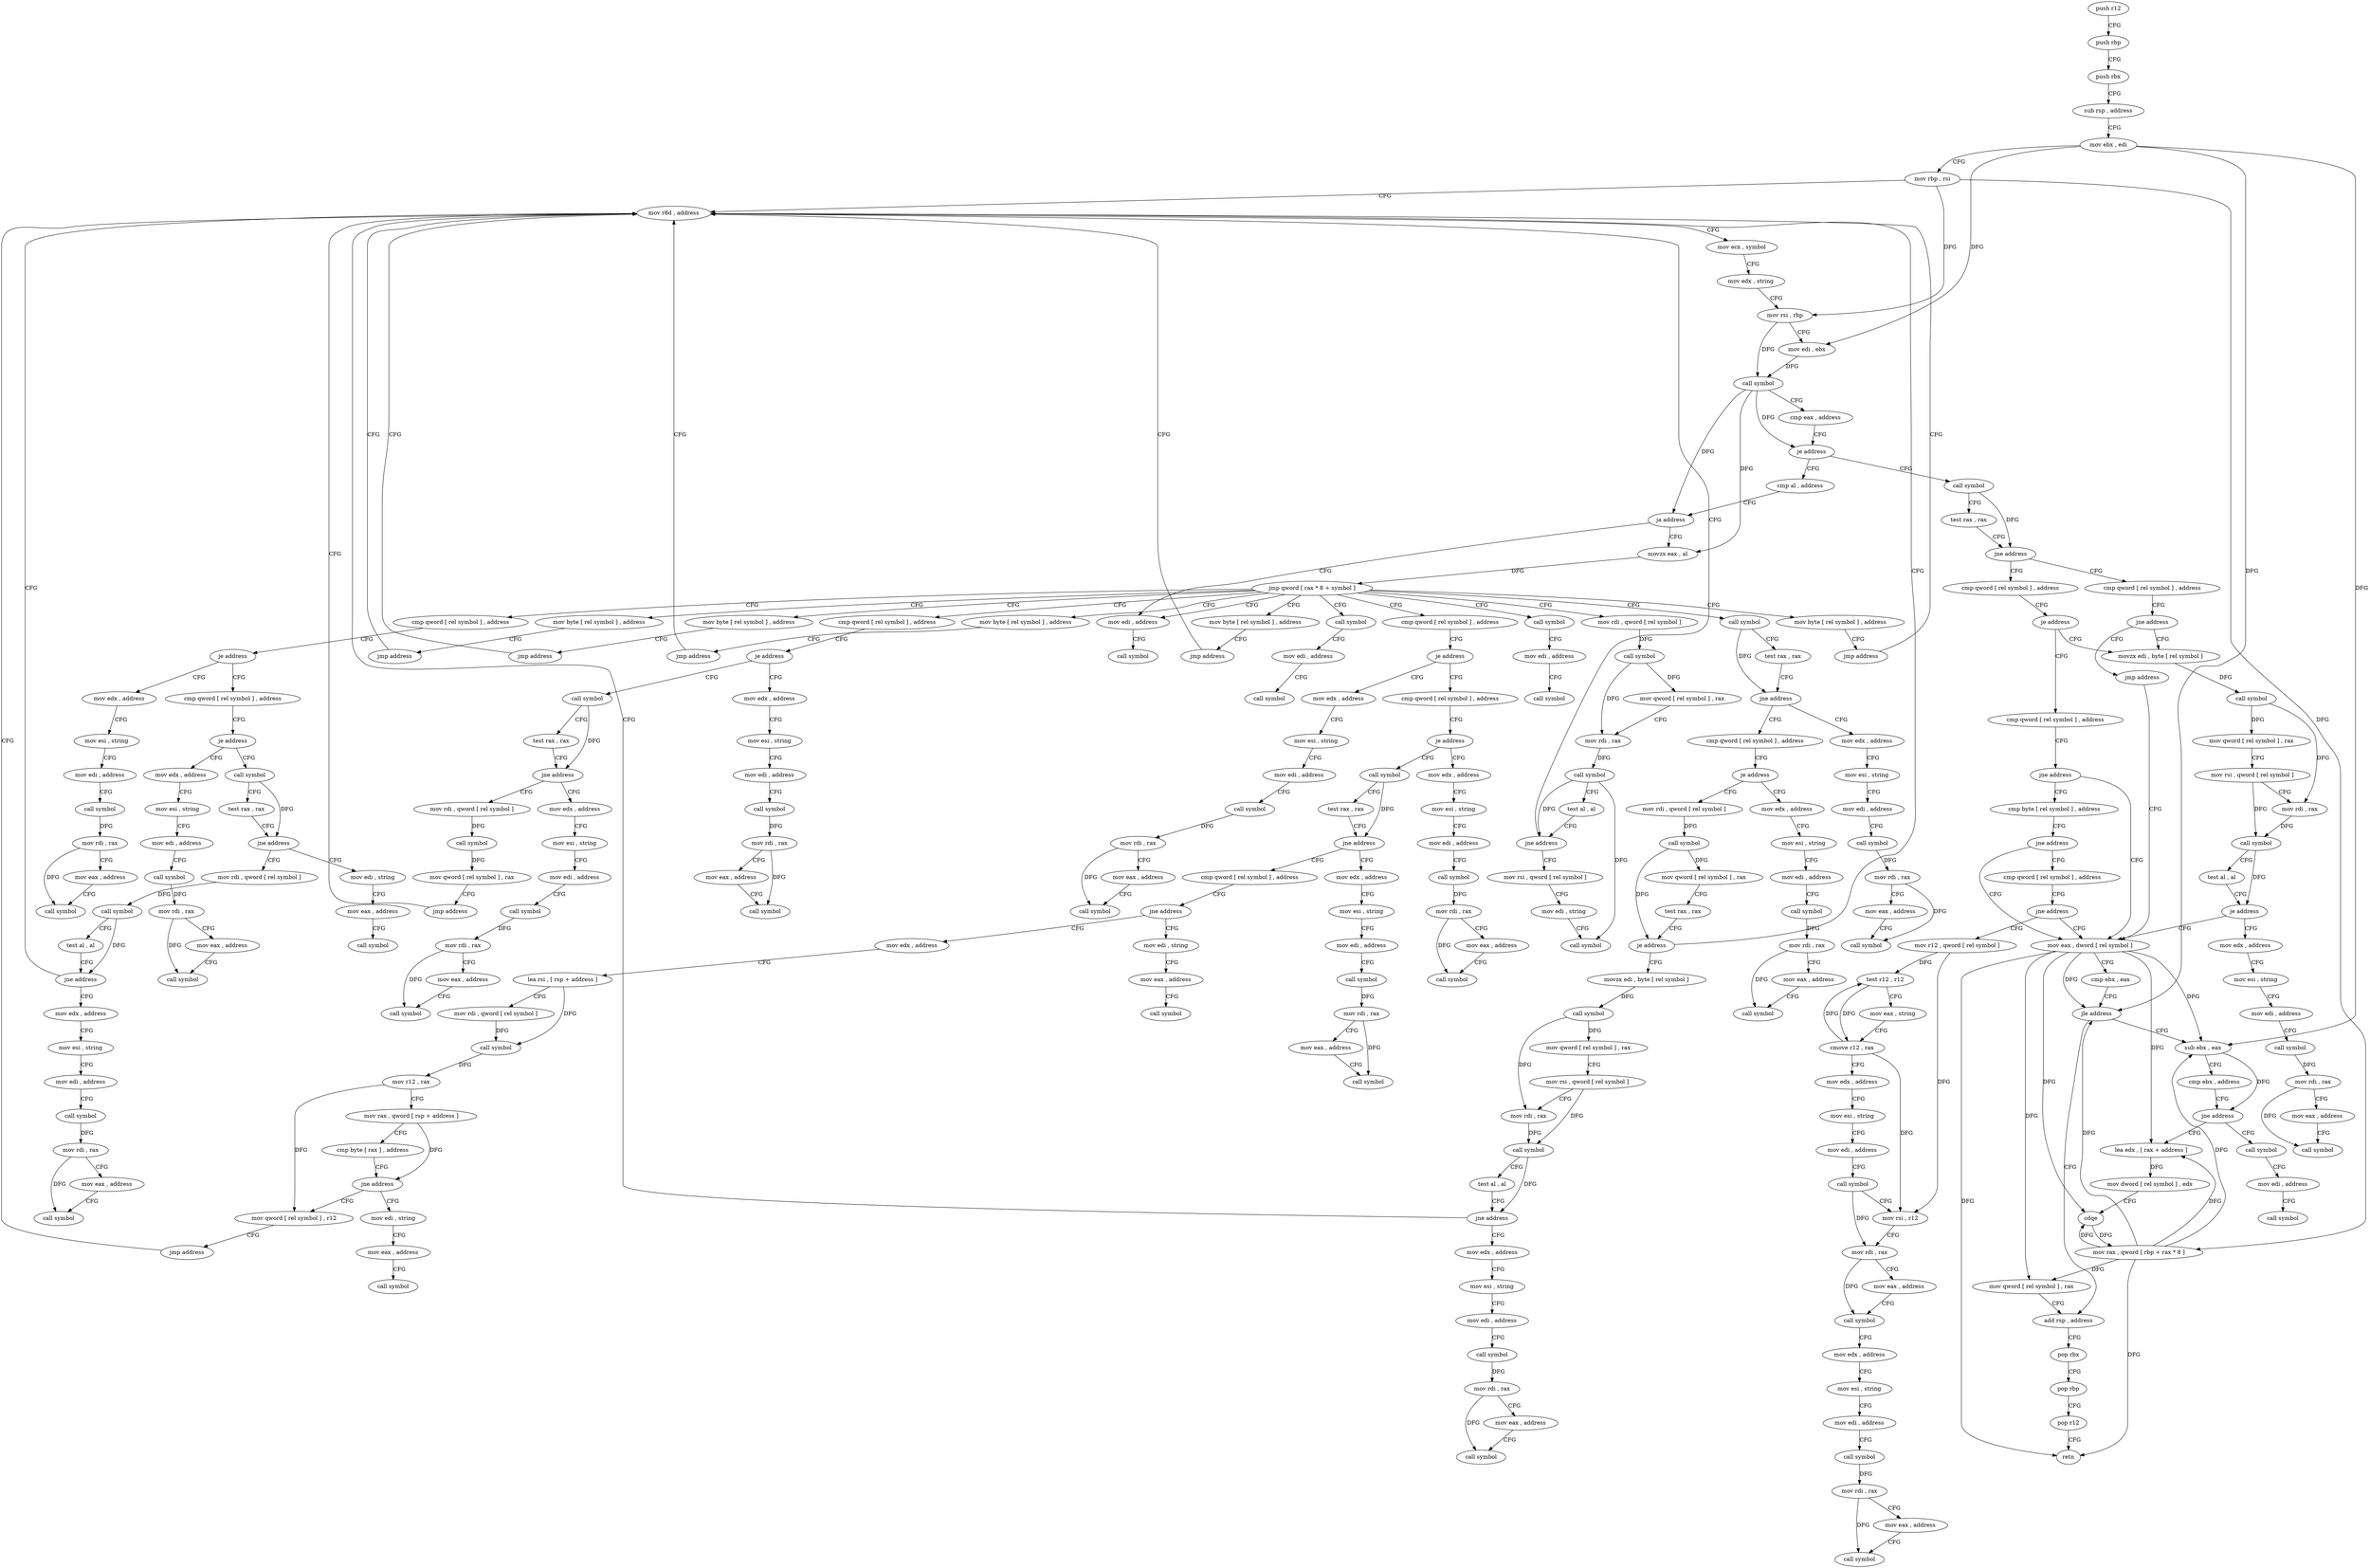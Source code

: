 digraph "func" {
"4216164" [label = "push r12" ]
"4216166" [label = "push rbp" ]
"4216167" [label = "push rbx" ]
"4216168" [label = "sub rsp , address" ]
"4216172" [label = "mov ebx , edi" ]
"4216174" [label = "mov rbp , rsi" ]
"4216177" [label = "mov r8d , address" ]
"4217091" [label = "call symbol" ]
"4217096" [label = "test rax , rax" ]
"4217099" [label = "jne address" ]
"4217327" [label = "cmp qword [ rel symbol ] , address" ]
"4217105" [label = "cmp qword [ rel symbol ] , address" ]
"4216212" [label = "cmp al , address" ]
"4216214" [label = "ja address" ]
"4217081" [label = "mov edi , address" ]
"4216220" [label = "movzx eax , al" ]
"4217335" [label = "jne address" ]
"4217115" [label = "movzx edi , byte [ rel symbol ]" ]
"4217341" [label = "jmp address" ]
"4217113" [label = "je address" ]
"4217210" [label = "cmp qword [ rel symbol ] , address" ]
"4217086" [label = "call symbol" ]
"4216223" [label = "jmp qword [ rax * 8 + symbol ]" ]
"4216230" [label = "call symbol" ]
"4216245" [label = "call symbol" ]
"4216260" [label = "mov rdi , qword [ rel symbol ]" ]
"4216313" [label = "call symbol" ]
"4216516" [label = "cmp qword [ rel symbol ] , address" ]
"4216687" [label = "cmp qword [ rel symbol ] , address" ]
"4216909" [label = "cmp qword [ rel symbol ] , address" ]
"4217021" [label = "mov byte [ rel symbol ] , address" ]
"4217033" [label = "mov byte [ rel symbol ] , address" ]
"4217045" [label = "mov byte [ rel symbol ] , address" ]
"4217057" [label = "mov byte [ rel symbol ] , address" ]
"4217069" [label = "mov byte [ rel symbol ] , address" ]
"4217122" [label = "call symbol" ]
"4217127" [label = "mov qword [ rel symbol ] , rax" ]
"4217134" [label = "mov rsi , qword [ rel symbol ]" ]
"4217141" [label = "mov rdi , rax" ]
"4217144" [label = "call symbol" ]
"4217149" [label = "test al , al" ]
"4217151" [label = "je address" ]
"4217346" [label = "mov edx , address" ]
"4217157" [label = "mov eax , dword [ rel symbol ]" ]
"4217218" [label = "jne address" ]
"4217220" [label = "cmp byte [ rel symbol ] , address" ]
"4216235" [label = "mov edi , address" ]
"4216240" [label = "call symbol" ]
"4216250" [label = "mov edi , address" ]
"4216255" [label = "call symbol" ]
"4216267" [label = "call symbol" ]
"4216272" [label = "mov qword [ rel symbol ] , rax" ]
"4216279" [label = "mov rdi , rax" ]
"4216282" [label = "call symbol" ]
"4216287" [label = "test al , al" ]
"4216289" [label = "jne address" ]
"4216291" [label = "mov rsi , qword [ rel symbol ]" ]
"4216318" [label = "test rax , rax" ]
"4216321" [label = "jne address" ]
"4216478" [label = "mov edx , address" ]
"4216327" [label = "cmp qword [ rel symbol ] , address" ]
"4216524" [label = "je address" ]
"4216559" [label = "cmp qword [ rel symbol ] , address" ]
"4216526" [label = "mov edx , address" ]
"4216695" [label = "je address" ]
"4216730" [label = "cmp qword [ rel symbol ] , address" ]
"4216697" [label = "mov edx , address" ]
"4216917" [label = "je address" ]
"4216952" [label = "call symbol" ]
"4216919" [label = "mov edx , address" ]
"4217028" [label = "jmp address" ]
"4217040" [label = "jmp address" ]
"4217052" [label = "jmp address" ]
"4217064" [label = "jmp address" ]
"4217076" [label = "jmp address" ]
"4217351" [label = "mov esi , string" ]
"4217356" [label = "mov edi , address" ]
"4217361" [label = "call symbol" ]
"4217366" [label = "mov rdi , rax" ]
"4217369" [label = "mov eax , address" ]
"4217374" [label = "call symbol" ]
"4217163" [label = "cmp ebx , eax" ]
"4217165" [label = "jle address" ]
"4217201" [label = "add rsp , address" ]
"4217167" [label = "sub ebx , eax" ]
"4217227" [label = "jne address" ]
"4217229" [label = "cmp qword [ rel symbol ] , address" ]
"4216183" [label = "mov ecx , symbol" ]
"4216188" [label = "mov edx , string" ]
"4216193" [label = "mov rsi , rbp" ]
"4216196" [label = "mov edi , ebx" ]
"4216198" [label = "call symbol" ]
"4216203" [label = "cmp eax , address" ]
"4216206" [label = "je address" ]
"4216298" [label = "mov edi , string" ]
"4216303" [label = "call symbol" ]
"4216483" [label = "mov esi , string" ]
"4216488" [label = "mov edi , address" ]
"4216493" [label = "call symbol" ]
"4216498" [label = "mov rdi , rax" ]
"4216501" [label = "mov eax , address" ]
"4216506" [label = "call symbol" ]
"4216335" [label = "je address" ]
"4216370" [label = "mov rdi , qword [ rel symbol ]" ]
"4216337" [label = "mov edx , address" ]
"4216567" [label = "je address" ]
"4216602" [label = "call symbol" ]
"4216569" [label = "mov edx , address" ]
"4216531" [label = "mov esi , string" ]
"4216536" [label = "mov edi , address" ]
"4216541" [label = "call symbol" ]
"4216546" [label = "mov rdi , rax" ]
"4216549" [label = "mov eax , address" ]
"4216554" [label = "call symbol" ]
"4216738" [label = "je address" ]
"4216773" [label = "call symbol" ]
"4216740" [label = "mov edx , address" ]
"4216702" [label = "mov esi , string" ]
"4216707" [label = "mov edi , address" ]
"4216712" [label = "call symbol" ]
"4216717" [label = "mov rdi , rax" ]
"4216720" [label = "mov eax , address" ]
"4216725" [label = "call symbol" ]
"4216957" [label = "test rax , rax" ]
"4216960" [label = "jne address" ]
"4216986" [label = "mov edx , address" ]
"4216962" [label = "mov rdi , qword [ rel symbol ]" ]
"4216924" [label = "mov esi , string" ]
"4216929" [label = "mov edi , address" ]
"4216934" [label = "call symbol" ]
"4216939" [label = "mov rdi , rax" ]
"4216942" [label = "mov eax , address" ]
"4216947" [label = "call symbol" ]
"4217205" [label = "pop rbx" ]
"4217206" [label = "pop rbp" ]
"4217207" [label = "pop r12" ]
"4217209" [label = "retn" ]
"4217169" [label = "cmp ebx , address" ]
"4217172" [label = "jne address" ]
"4217384" [label = "call symbol" ]
"4217178" [label = "lea edx , [ rax + address ]" ]
"4217237" [label = "jne address" ]
"4217239" [label = "mov r12 , qword [ rel symbol ]" ]
"4216377" [label = "call symbol" ]
"4216382" [label = "mov qword [ rel symbol ] , rax" ]
"4216389" [label = "test rax , rax" ]
"4216392" [label = "je address" ]
"4216398" [label = "movzx edi , byte [ rel symbol ]" ]
"4216342" [label = "mov esi , string" ]
"4216347" [label = "mov edi , address" ]
"4216352" [label = "call symbol" ]
"4216357" [label = "mov rdi , rax" ]
"4216360" [label = "mov eax , address" ]
"4216365" [label = "call symbol" ]
"4216607" [label = "test rax , rax" ]
"4216610" [label = "jne address" ]
"4216670" [label = "mov edi , string" ]
"4216612" [label = "mov rdi , qword [ rel symbol ]" ]
"4216574" [label = "mov esi , string" ]
"4216579" [label = "mov edi , address" ]
"4216584" [label = "call symbol" ]
"4216589" [label = "mov rdi , rax" ]
"4216592" [label = "mov eax , address" ]
"4216597" [label = "call symbol" ]
"4216778" [label = "test rax , rax" ]
"4216781" [label = "jne address" ]
"4216840" [label = "mov edx , address" ]
"4216783" [label = "cmp qword [ rel symbol ] , address" ]
"4216745" [label = "mov esi , string" ]
"4216750" [label = "mov edi , address" ]
"4216755" [label = "call symbol" ]
"4216760" [label = "mov rdi , rax" ]
"4216763" [label = "mov eax , address" ]
"4216768" [label = "call symbol" ]
"4216991" [label = "mov esi , string" ]
"4216996" [label = "mov edi , address" ]
"4217001" [label = "call symbol" ]
"4217006" [label = "mov rdi , rax" ]
"4217009" [label = "mov eax , address" ]
"4217014" [label = "call symbol" ]
"4216969" [label = "call symbol" ]
"4216974" [label = "mov qword [ rel symbol ] , rax" ]
"4216981" [label = "jmp address" ]
"4217389" [label = "mov edi , address" ]
"4217394" [label = "call symbol" ]
"4217181" [label = "mov dword [ rel symbol ] , edx" ]
"4217187" [label = "cdqe" ]
"4217189" [label = "mov rax , qword [ rbp + rax * 8 ]" ]
"4217194" [label = "mov qword [ rel symbol ] , rax" ]
"4217246" [label = "test r12 , r12" ]
"4217249" [label = "mov eax , string" ]
"4217254" [label = "cmove r12 , rax" ]
"4217258" [label = "mov edx , address" ]
"4217263" [label = "mov esi , string" ]
"4217268" [label = "mov edi , address" ]
"4217273" [label = "call symbol" ]
"4217278" [label = "mov rsi , r12" ]
"4217281" [label = "mov rdi , rax" ]
"4217284" [label = "mov eax , address" ]
"4217289" [label = "call symbol" ]
"4217294" [label = "mov edx , address" ]
"4217299" [label = "mov esi , string" ]
"4217304" [label = "mov edi , address" ]
"4217309" [label = "call symbol" ]
"4217314" [label = "mov rdi , rax" ]
"4217317" [label = "mov eax , address" ]
"4217322" [label = "call symbol" ]
"4216405" [label = "call symbol" ]
"4216410" [label = "mov qword [ rel symbol ] , rax" ]
"4216417" [label = "mov rsi , qword [ rel symbol ]" ]
"4216424" [label = "mov rdi , rax" ]
"4216427" [label = "call symbol" ]
"4216432" [label = "test al , al" ]
"4216434" [label = "jne address" ]
"4216440" [label = "mov edx , address" ]
"4216675" [label = "mov eax , address" ]
"4216680" [label = "call symbol" ]
"4216619" [label = "call symbol" ]
"4216624" [label = "test al , al" ]
"4216626" [label = "jne address" ]
"4216632" [label = "mov edx , address" ]
"4216845" [label = "mov esi , string" ]
"4216850" [label = "mov edi , address" ]
"4216855" [label = "call symbol" ]
"4216860" [label = "mov rdi , rax" ]
"4216863" [label = "mov eax , address" ]
"4216868" [label = "call symbol" ]
"4216791" [label = "jne address" ]
"4216875" [label = "mov edi , string" ]
"4216793" [label = "mov edx , address" ]
"4216445" [label = "mov esi , string" ]
"4216450" [label = "mov edi , address" ]
"4216455" [label = "call symbol" ]
"4216460" [label = "mov rdi , rax" ]
"4216463" [label = "mov eax , address" ]
"4216468" [label = "call symbol" ]
"4216637" [label = "mov esi , string" ]
"4216642" [label = "mov edi , address" ]
"4216647" [label = "call symbol" ]
"4216652" [label = "mov rdi , rax" ]
"4216655" [label = "mov eax , address" ]
"4216660" [label = "call symbol" ]
"4216880" [label = "mov eax , address" ]
"4216885" [label = "call symbol" ]
"4216798" [label = "lea rsi , [ rsp + address ]" ]
"4216803" [label = "mov rdi , qword [ rel symbol ]" ]
"4216810" [label = "call symbol" ]
"4216815" [label = "mov r12 , rax" ]
"4216818" [label = "mov rax , qword [ rsp + address ]" ]
"4216823" [label = "cmp byte [ rax ] , address" ]
"4216826" [label = "jne address" ]
"4216892" [label = "mov edi , string" ]
"4216828" [label = "mov qword [ rel symbol ] , r12" ]
"4216897" [label = "mov eax , address" ]
"4216902" [label = "call symbol" ]
"4216835" [label = "jmp address" ]
"4216164" -> "4216166" [ label = "CFG" ]
"4216166" -> "4216167" [ label = "CFG" ]
"4216167" -> "4216168" [ label = "CFG" ]
"4216168" -> "4216172" [ label = "CFG" ]
"4216172" -> "4216174" [ label = "CFG" ]
"4216172" -> "4216196" [ label = "DFG" ]
"4216172" -> "4217165" [ label = "DFG" ]
"4216172" -> "4217167" [ label = "DFG" ]
"4216174" -> "4216177" [ label = "CFG" ]
"4216174" -> "4216193" [ label = "DFG" ]
"4216174" -> "4217189" [ label = "DFG" ]
"4216177" -> "4216183" [ label = "CFG" ]
"4217091" -> "4217096" [ label = "CFG" ]
"4217091" -> "4217099" [ label = "DFG" ]
"4217096" -> "4217099" [ label = "CFG" ]
"4217099" -> "4217327" [ label = "CFG" ]
"4217099" -> "4217105" [ label = "CFG" ]
"4217327" -> "4217335" [ label = "CFG" ]
"4217105" -> "4217113" [ label = "CFG" ]
"4216212" -> "4216214" [ label = "CFG" ]
"4216214" -> "4217081" [ label = "CFG" ]
"4216214" -> "4216220" [ label = "CFG" ]
"4217081" -> "4217086" [ label = "CFG" ]
"4216220" -> "4216223" [ label = "DFG" ]
"4217335" -> "4217115" [ label = "CFG" ]
"4217335" -> "4217341" [ label = "CFG" ]
"4217115" -> "4217122" [ label = "DFG" ]
"4217341" -> "4217157" [ label = "CFG" ]
"4217113" -> "4217210" [ label = "CFG" ]
"4217113" -> "4217115" [ label = "CFG" ]
"4217210" -> "4217218" [ label = "CFG" ]
"4216223" -> "4216230" [ label = "CFG" ]
"4216223" -> "4216245" [ label = "CFG" ]
"4216223" -> "4216260" [ label = "CFG" ]
"4216223" -> "4216313" [ label = "CFG" ]
"4216223" -> "4216516" [ label = "CFG" ]
"4216223" -> "4216687" [ label = "CFG" ]
"4216223" -> "4216909" [ label = "CFG" ]
"4216223" -> "4217021" [ label = "CFG" ]
"4216223" -> "4217033" [ label = "CFG" ]
"4216223" -> "4217045" [ label = "CFG" ]
"4216223" -> "4217057" [ label = "CFG" ]
"4216223" -> "4217069" [ label = "CFG" ]
"4216223" -> "4217081" [ label = "CFG" ]
"4216230" -> "4216235" [ label = "CFG" ]
"4216245" -> "4216250" [ label = "CFG" ]
"4216260" -> "4216267" [ label = "DFG" ]
"4216313" -> "4216318" [ label = "CFG" ]
"4216313" -> "4216321" [ label = "DFG" ]
"4216516" -> "4216524" [ label = "CFG" ]
"4216687" -> "4216695" [ label = "CFG" ]
"4216909" -> "4216917" [ label = "CFG" ]
"4217021" -> "4217028" [ label = "CFG" ]
"4217033" -> "4217040" [ label = "CFG" ]
"4217045" -> "4217052" [ label = "CFG" ]
"4217057" -> "4217064" [ label = "CFG" ]
"4217069" -> "4217076" [ label = "CFG" ]
"4217122" -> "4217127" [ label = "DFG" ]
"4217122" -> "4217141" [ label = "DFG" ]
"4217127" -> "4217134" [ label = "CFG" ]
"4217134" -> "4217141" [ label = "CFG" ]
"4217134" -> "4217144" [ label = "DFG" ]
"4217141" -> "4217144" [ label = "DFG" ]
"4217144" -> "4217149" [ label = "CFG" ]
"4217144" -> "4217151" [ label = "DFG" ]
"4217149" -> "4217151" [ label = "CFG" ]
"4217151" -> "4217346" [ label = "CFG" ]
"4217151" -> "4217157" [ label = "CFG" ]
"4217346" -> "4217351" [ label = "CFG" ]
"4217157" -> "4217163" [ label = "CFG" ]
"4217157" -> "4217165" [ label = "DFG" ]
"4217157" -> "4217209" [ label = "DFG" ]
"4217157" -> "4217167" [ label = "DFG" ]
"4217157" -> "4217178" [ label = "DFG" ]
"4217157" -> "4217187" [ label = "DFG" ]
"4217157" -> "4217194" [ label = "DFG" ]
"4217218" -> "4217157" [ label = "CFG" ]
"4217218" -> "4217220" [ label = "CFG" ]
"4217220" -> "4217227" [ label = "CFG" ]
"4216235" -> "4216240" [ label = "CFG" ]
"4216250" -> "4216255" [ label = "CFG" ]
"4216267" -> "4216272" [ label = "DFG" ]
"4216267" -> "4216279" [ label = "DFG" ]
"4216272" -> "4216279" [ label = "CFG" ]
"4216279" -> "4216282" [ label = "DFG" ]
"4216282" -> "4216287" [ label = "CFG" ]
"4216282" -> "4216289" [ label = "DFG" ]
"4216282" -> "4216303" [ label = "DFG" ]
"4216287" -> "4216289" [ label = "CFG" ]
"4216289" -> "4216177" [ label = "CFG" ]
"4216289" -> "4216291" [ label = "CFG" ]
"4216291" -> "4216298" [ label = "CFG" ]
"4216318" -> "4216321" [ label = "CFG" ]
"4216321" -> "4216478" [ label = "CFG" ]
"4216321" -> "4216327" [ label = "CFG" ]
"4216478" -> "4216483" [ label = "CFG" ]
"4216327" -> "4216335" [ label = "CFG" ]
"4216524" -> "4216559" [ label = "CFG" ]
"4216524" -> "4216526" [ label = "CFG" ]
"4216559" -> "4216567" [ label = "CFG" ]
"4216526" -> "4216531" [ label = "CFG" ]
"4216695" -> "4216730" [ label = "CFG" ]
"4216695" -> "4216697" [ label = "CFG" ]
"4216730" -> "4216738" [ label = "CFG" ]
"4216697" -> "4216702" [ label = "CFG" ]
"4216917" -> "4216952" [ label = "CFG" ]
"4216917" -> "4216919" [ label = "CFG" ]
"4216952" -> "4216957" [ label = "CFG" ]
"4216952" -> "4216960" [ label = "DFG" ]
"4216919" -> "4216924" [ label = "CFG" ]
"4217028" -> "4216177" [ label = "CFG" ]
"4217040" -> "4216177" [ label = "CFG" ]
"4217052" -> "4216177" [ label = "CFG" ]
"4217064" -> "4216177" [ label = "CFG" ]
"4217076" -> "4216177" [ label = "CFG" ]
"4217351" -> "4217356" [ label = "CFG" ]
"4217356" -> "4217361" [ label = "CFG" ]
"4217361" -> "4217366" [ label = "DFG" ]
"4217366" -> "4217369" [ label = "CFG" ]
"4217366" -> "4217374" [ label = "DFG" ]
"4217369" -> "4217374" [ label = "CFG" ]
"4217163" -> "4217165" [ label = "CFG" ]
"4217165" -> "4217201" [ label = "CFG" ]
"4217165" -> "4217167" [ label = "CFG" ]
"4217201" -> "4217205" [ label = "CFG" ]
"4217167" -> "4217169" [ label = "CFG" ]
"4217167" -> "4217172" [ label = "DFG" ]
"4217227" -> "4217157" [ label = "CFG" ]
"4217227" -> "4217229" [ label = "CFG" ]
"4217229" -> "4217237" [ label = "CFG" ]
"4216183" -> "4216188" [ label = "CFG" ]
"4216188" -> "4216193" [ label = "CFG" ]
"4216193" -> "4216196" [ label = "CFG" ]
"4216193" -> "4216198" [ label = "DFG" ]
"4216196" -> "4216198" [ label = "DFG" ]
"4216198" -> "4216203" [ label = "CFG" ]
"4216198" -> "4216206" [ label = "DFG" ]
"4216198" -> "4216214" [ label = "DFG" ]
"4216198" -> "4216220" [ label = "DFG" ]
"4216203" -> "4216206" [ label = "CFG" ]
"4216206" -> "4217091" [ label = "CFG" ]
"4216206" -> "4216212" [ label = "CFG" ]
"4216298" -> "4216303" [ label = "CFG" ]
"4216483" -> "4216488" [ label = "CFG" ]
"4216488" -> "4216493" [ label = "CFG" ]
"4216493" -> "4216498" [ label = "DFG" ]
"4216498" -> "4216501" [ label = "CFG" ]
"4216498" -> "4216506" [ label = "DFG" ]
"4216501" -> "4216506" [ label = "CFG" ]
"4216335" -> "4216370" [ label = "CFG" ]
"4216335" -> "4216337" [ label = "CFG" ]
"4216370" -> "4216377" [ label = "DFG" ]
"4216337" -> "4216342" [ label = "CFG" ]
"4216567" -> "4216602" [ label = "CFG" ]
"4216567" -> "4216569" [ label = "CFG" ]
"4216602" -> "4216607" [ label = "CFG" ]
"4216602" -> "4216610" [ label = "DFG" ]
"4216569" -> "4216574" [ label = "CFG" ]
"4216531" -> "4216536" [ label = "CFG" ]
"4216536" -> "4216541" [ label = "CFG" ]
"4216541" -> "4216546" [ label = "DFG" ]
"4216546" -> "4216549" [ label = "CFG" ]
"4216546" -> "4216554" [ label = "DFG" ]
"4216549" -> "4216554" [ label = "CFG" ]
"4216738" -> "4216773" [ label = "CFG" ]
"4216738" -> "4216740" [ label = "CFG" ]
"4216773" -> "4216778" [ label = "CFG" ]
"4216773" -> "4216781" [ label = "DFG" ]
"4216740" -> "4216745" [ label = "CFG" ]
"4216702" -> "4216707" [ label = "CFG" ]
"4216707" -> "4216712" [ label = "CFG" ]
"4216712" -> "4216717" [ label = "DFG" ]
"4216717" -> "4216720" [ label = "CFG" ]
"4216717" -> "4216725" [ label = "DFG" ]
"4216720" -> "4216725" [ label = "CFG" ]
"4216957" -> "4216960" [ label = "CFG" ]
"4216960" -> "4216986" [ label = "CFG" ]
"4216960" -> "4216962" [ label = "CFG" ]
"4216986" -> "4216991" [ label = "CFG" ]
"4216962" -> "4216969" [ label = "DFG" ]
"4216924" -> "4216929" [ label = "CFG" ]
"4216929" -> "4216934" [ label = "CFG" ]
"4216934" -> "4216939" [ label = "DFG" ]
"4216939" -> "4216942" [ label = "CFG" ]
"4216939" -> "4216947" [ label = "DFG" ]
"4216942" -> "4216947" [ label = "CFG" ]
"4217205" -> "4217206" [ label = "CFG" ]
"4217206" -> "4217207" [ label = "CFG" ]
"4217207" -> "4217209" [ label = "CFG" ]
"4217169" -> "4217172" [ label = "CFG" ]
"4217172" -> "4217384" [ label = "CFG" ]
"4217172" -> "4217178" [ label = "CFG" ]
"4217384" -> "4217389" [ label = "CFG" ]
"4217178" -> "4217181" [ label = "DFG" ]
"4217237" -> "4217157" [ label = "CFG" ]
"4217237" -> "4217239" [ label = "CFG" ]
"4217239" -> "4217246" [ label = "DFG" ]
"4217239" -> "4217278" [ label = "DFG" ]
"4216377" -> "4216382" [ label = "DFG" ]
"4216377" -> "4216392" [ label = "DFG" ]
"4216382" -> "4216389" [ label = "CFG" ]
"4216389" -> "4216392" [ label = "CFG" ]
"4216392" -> "4216177" [ label = "CFG" ]
"4216392" -> "4216398" [ label = "CFG" ]
"4216398" -> "4216405" [ label = "DFG" ]
"4216342" -> "4216347" [ label = "CFG" ]
"4216347" -> "4216352" [ label = "CFG" ]
"4216352" -> "4216357" [ label = "DFG" ]
"4216357" -> "4216360" [ label = "CFG" ]
"4216357" -> "4216365" [ label = "DFG" ]
"4216360" -> "4216365" [ label = "CFG" ]
"4216607" -> "4216610" [ label = "CFG" ]
"4216610" -> "4216670" [ label = "CFG" ]
"4216610" -> "4216612" [ label = "CFG" ]
"4216670" -> "4216675" [ label = "CFG" ]
"4216612" -> "4216619" [ label = "DFG" ]
"4216574" -> "4216579" [ label = "CFG" ]
"4216579" -> "4216584" [ label = "CFG" ]
"4216584" -> "4216589" [ label = "DFG" ]
"4216589" -> "4216592" [ label = "CFG" ]
"4216589" -> "4216597" [ label = "DFG" ]
"4216592" -> "4216597" [ label = "CFG" ]
"4216778" -> "4216781" [ label = "CFG" ]
"4216781" -> "4216840" [ label = "CFG" ]
"4216781" -> "4216783" [ label = "CFG" ]
"4216840" -> "4216845" [ label = "CFG" ]
"4216783" -> "4216791" [ label = "CFG" ]
"4216745" -> "4216750" [ label = "CFG" ]
"4216750" -> "4216755" [ label = "CFG" ]
"4216755" -> "4216760" [ label = "DFG" ]
"4216760" -> "4216763" [ label = "CFG" ]
"4216760" -> "4216768" [ label = "DFG" ]
"4216763" -> "4216768" [ label = "CFG" ]
"4216991" -> "4216996" [ label = "CFG" ]
"4216996" -> "4217001" [ label = "CFG" ]
"4217001" -> "4217006" [ label = "DFG" ]
"4217006" -> "4217009" [ label = "CFG" ]
"4217006" -> "4217014" [ label = "DFG" ]
"4217009" -> "4217014" [ label = "CFG" ]
"4216969" -> "4216974" [ label = "DFG" ]
"4216974" -> "4216981" [ label = "CFG" ]
"4216981" -> "4216177" [ label = "CFG" ]
"4217389" -> "4217394" [ label = "CFG" ]
"4217181" -> "4217187" [ label = "CFG" ]
"4217187" -> "4217189" [ label = "DFG" ]
"4217189" -> "4217194" [ label = "DFG" ]
"4217189" -> "4217165" [ label = "DFG" ]
"4217189" -> "4217167" [ label = "DFG" ]
"4217189" -> "4217178" [ label = "DFG" ]
"4217189" -> "4217187" [ label = "DFG" ]
"4217189" -> "4217209" [ label = "DFG" ]
"4217194" -> "4217201" [ label = "CFG" ]
"4217246" -> "4217249" [ label = "CFG" ]
"4217246" -> "4217254" [ label = "DFG" ]
"4217249" -> "4217254" [ label = "CFG" ]
"4217254" -> "4217258" [ label = "CFG" ]
"4217254" -> "4217246" [ label = "DFG" ]
"4217254" -> "4217278" [ label = "DFG" ]
"4217258" -> "4217263" [ label = "CFG" ]
"4217263" -> "4217268" [ label = "CFG" ]
"4217268" -> "4217273" [ label = "CFG" ]
"4217273" -> "4217278" [ label = "CFG" ]
"4217273" -> "4217281" [ label = "DFG" ]
"4217278" -> "4217281" [ label = "CFG" ]
"4217281" -> "4217284" [ label = "CFG" ]
"4217281" -> "4217289" [ label = "DFG" ]
"4217284" -> "4217289" [ label = "CFG" ]
"4217289" -> "4217294" [ label = "CFG" ]
"4217294" -> "4217299" [ label = "CFG" ]
"4217299" -> "4217304" [ label = "CFG" ]
"4217304" -> "4217309" [ label = "CFG" ]
"4217309" -> "4217314" [ label = "DFG" ]
"4217314" -> "4217317" [ label = "CFG" ]
"4217314" -> "4217322" [ label = "DFG" ]
"4217317" -> "4217322" [ label = "CFG" ]
"4216405" -> "4216410" [ label = "DFG" ]
"4216405" -> "4216424" [ label = "DFG" ]
"4216410" -> "4216417" [ label = "CFG" ]
"4216417" -> "4216424" [ label = "CFG" ]
"4216417" -> "4216427" [ label = "DFG" ]
"4216424" -> "4216427" [ label = "DFG" ]
"4216427" -> "4216432" [ label = "CFG" ]
"4216427" -> "4216434" [ label = "DFG" ]
"4216432" -> "4216434" [ label = "CFG" ]
"4216434" -> "4216177" [ label = "CFG" ]
"4216434" -> "4216440" [ label = "CFG" ]
"4216440" -> "4216445" [ label = "CFG" ]
"4216675" -> "4216680" [ label = "CFG" ]
"4216619" -> "4216624" [ label = "CFG" ]
"4216619" -> "4216626" [ label = "DFG" ]
"4216624" -> "4216626" [ label = "CFG" ]
"4216626" -> "4216177" [ label = "CFG" ]
"4216626" -> "4216632" [ label = "CFG" ]
"4216632" -> "4216637" [ label = "CFG" ]
"4216845" -> "4216850" [ label = "CFG" ]
"4216850" -> "4216855" [ label = "CFG" ]
"4216855" -> "4216860" [ label = "DFG" ]
"4216860" -> "4216863" [ label = "CFG" ]
"4216860" -> "4216868" [ label = "DFG" ]
"4216863" -> "4216868" [ label = "CFG" ]
"4216791" -> "4216875" [ label = "CFG" ]
"4216791" -> "4216793" [ label = "CFG" ]
"4216875" -> "4216880" [ label = "CFG" ]
"4216793" -> "4216798" [ label = "CFG" ]
"4216445" -> "4216450" [ label = "CFG" ]
"4216450" -> "4216455" [ label = "CFG" ]
"4216455" -> "4216460" [ label = "DFG" ]
"4216460" -> "4216463" [ label = "CFG" ]
"4216460" -> "4216468" [ label = "DFG" ]
"4216463" -> "4216468" [ label = "CFG" ]
"4216637" -> "4216642" [ label = "CFG" ]
"4216642" -> "4216647" [ label = "CFG" ]
"4216647" -> "4216652" [ label = "DFG" ]
"4216652" -> "4216655" [ label = "CFG" ]
"4216652" -> "4216660" [ label = "DFG" ]
"4216655" -> "4216660" [ label = "CFG" ]
"4216880" -> "4216885" [ label = "CFG" ]
"4216798" -> "4216803" [ label = "CFG" ]
"4216798" -> "4216810" [ label = "DFG" ]
"4216803" -> "4216810" [ label = "DFG" ]
"4216810" -> "4216815" [ label = "DFG" ]
"4216815" -> "4216818" [ label = "CFG" ]
"4216815" -> "4216828" [ label = "DFG" ]
"4216818" -> "4216823" [ label = "CFG" ]
"4216818" -> "4216826" [ label = "DFG" ]
"4216823" -> "4216826" [ label = "CFG" ]
"4216826" -> "4216892" [ label = "CFG" ]
"4216826" -> "4216828" [ label = "CFG" ]
"4216892" -> "4216897" [ label = "CFG" ]
"4216828" -> "4216835" [ label = "CFG" ]
"4216897" -> "4216902" [ label = "CFG" ]
"4216835" -> "4216177" [ label = "CFG" ]
}
